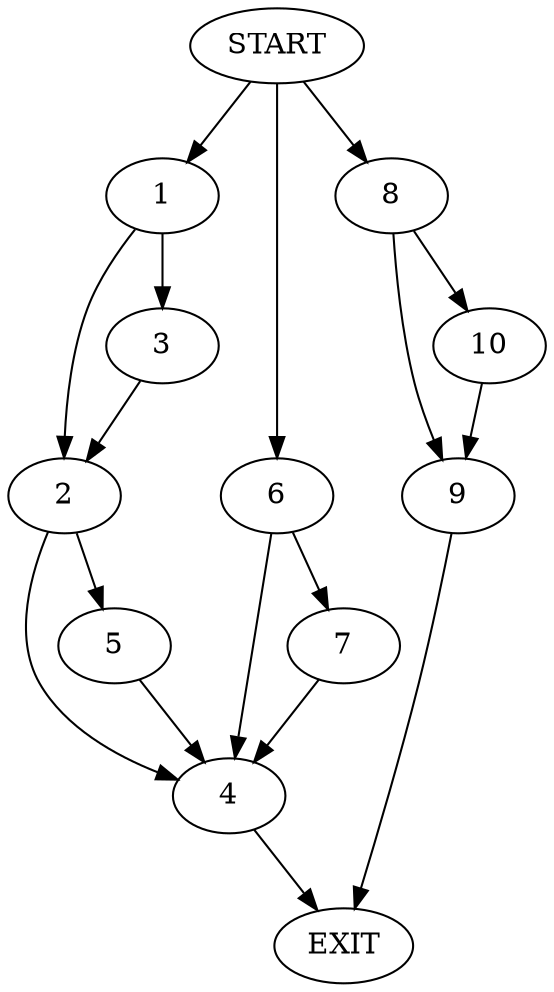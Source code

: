 digraph {
0 [label="START"]
11 [label="EXIT"]
0 -> 1
1 -> 2
1 -> 3
3 -> 2
2 -> 4
2 -> 5
4 -> 11
5 -> 4
0 -> 6
6 -> 4
6 -> 7
7 -> 4
0 -> 8
8 -> 9
8 -> 10
9 -> 11
10 -> 9
}

